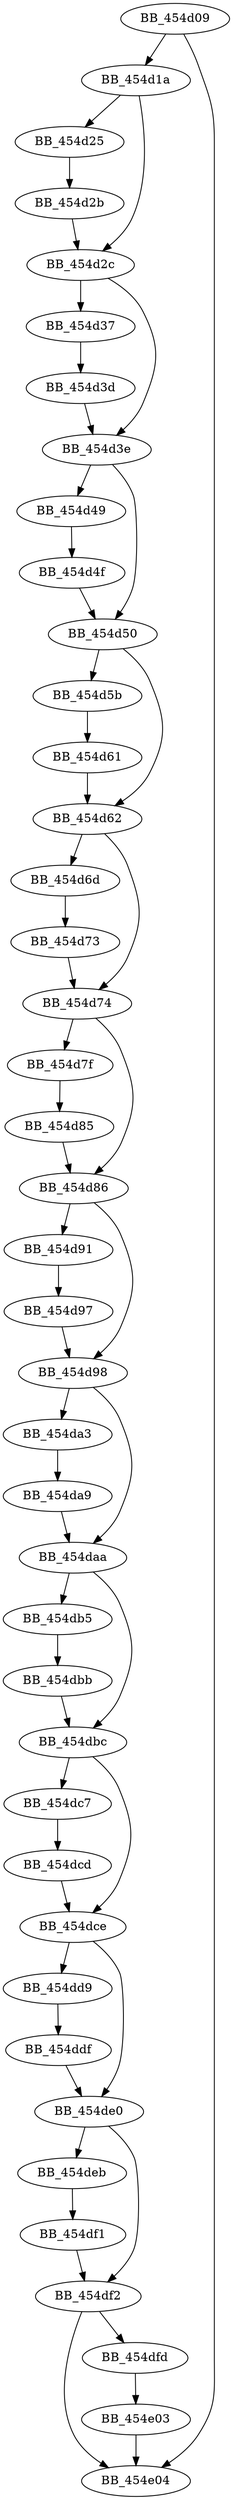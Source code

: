 DiGraph sub_454D09{
BB_454d09->BB_454d1a
BB_454d09->BB_454e04
BB_454d1a->BB_454d25
BB_454d1a->BB_454d2c
BB_454d25->BB_454d2b
BB_454d2b->BB_454d2c
BB_454d2c->BB_454d37
BB_454d2c->BB_454d3e
BB_454d37->BB_454d3d
BB_454d3d->BB_454d3e
BB_454d3e->BB_454d49
BB_454d3e->BB_454d50
BB_454d49->BB_454d4f
BB_454d4f->BB_454d50
BB_454d50->BB_454d5b
BB_454d50->BB_454d62
BB_454d5b->BB_454d61
BB_454d61->BB_454d62
BB_454d62->BB_454d6d
BB_454d62->BB_454d74
BB_454d6d->BB_454d73
BB_454d73->BB_454d74
BB_454d74->BB_454d7f
BB_454d74->BB_454d86
BB_454d7f->BB_454d85
BB_454d85->BB_454d86
BB_454d86->BB_454d91
BB_454d86->BB_454d98
BB_454d91->BB_454d97
BB_454d97->BB_454d98
BB_454d98->BB_454da3
BB_454d98->BB_454daa
BB_454da3->BB_454da9
BB_454da9->BB_454daa
BB_454daa->BB_454db5
BB_454daa->BB_454dbc
BB_454db5->BB_454dbb
BB_454dbb->BB_454dbc
BB_454dbc->BB_454dc7
BB_454dbc->BB_454dce
BB_454dc7->BB_454dcd
BB_454dcd->BB_454dce
BB_454dce->BB_454dd9
BB_454dce->BB_454de0
BB_454dd9->BB_454ddf
BB_454ddf->BB_454de0
BB_454de0->BB_454deb
BB_454de0->BB_454df2
BB_454deb->BB_454df1
BB_454df1->BB_454df2
BB_454df2->BB_454dfd
BB_454df2->BB_454e04
BB_454dfd->BB_454e03
BB_454e03->BB_454e04
}
